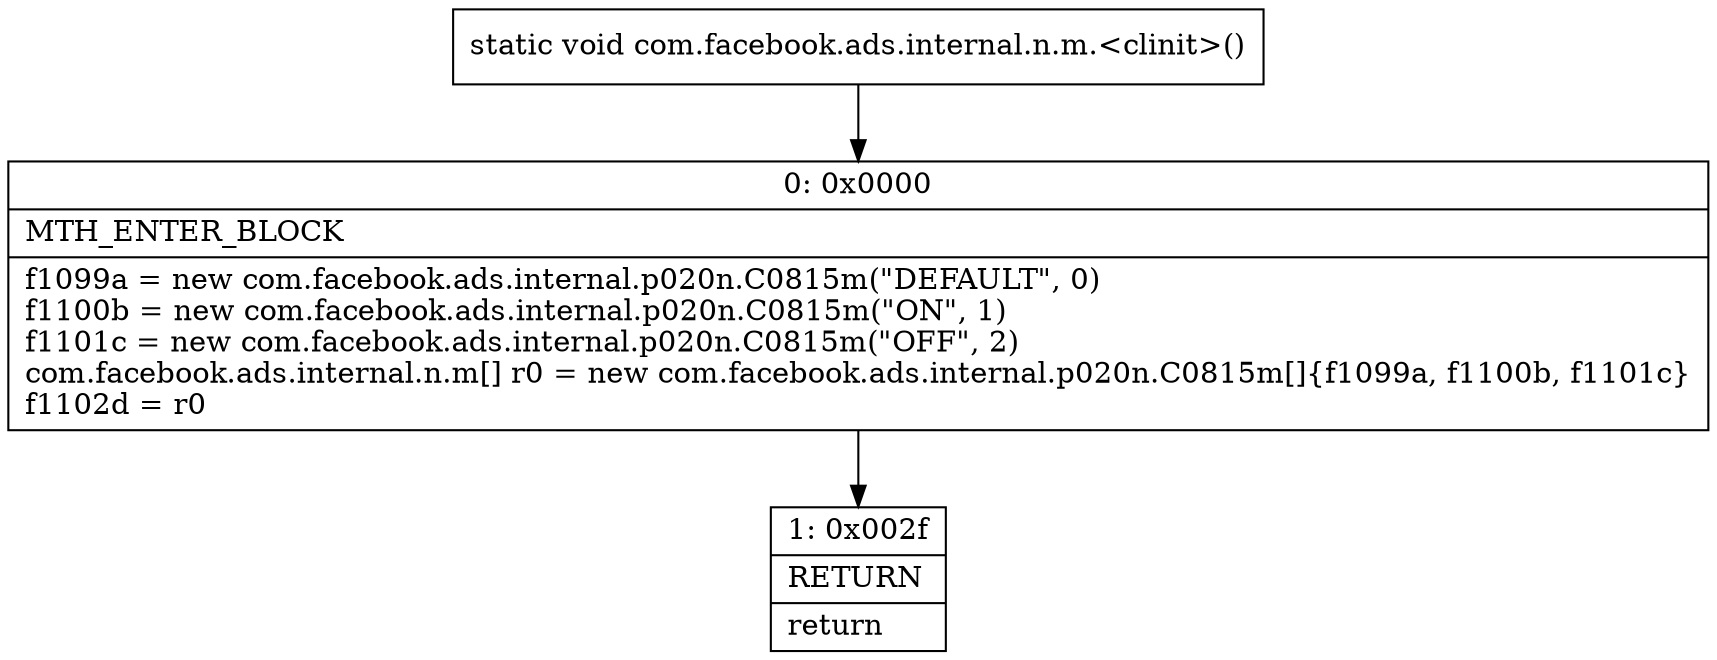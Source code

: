digraph "CFG forcom.facebook.ads.internal.n.m.\<clinit\>()V" {
Node_0 [shape=record,label="{0\:\ 0x0000|MTH_ENTER_BLOCK\l|f1099a = new com.facebook.ads.internal.p020n.C0815m(\"DEFAULT\", 0)\lf1100b = new com.facebook.ads.internal.p020n.C0815m(\"ON\", 1)\lf1101c = new com.facebook.ads.internal.p020n.C0815m(\"OFF\", 2)\lcom.facebook.ads.internal.n.m[] r0 = new com.facebook.ads.internal.p020n.C0815m[]\{f1099a, f1100b, f1101c\}\lf1102d = r0\l}"];
Node_1 [shape=record,label="{1\:\ 0x002f|RETURN\l|return\l}"];
MethodNode[shape=record,label="{static void com.facebook.ads.internal.n.m.\<clinit\>() }"];
MethodNode -> Node_0;
Node_0 -> Node_1;
}

